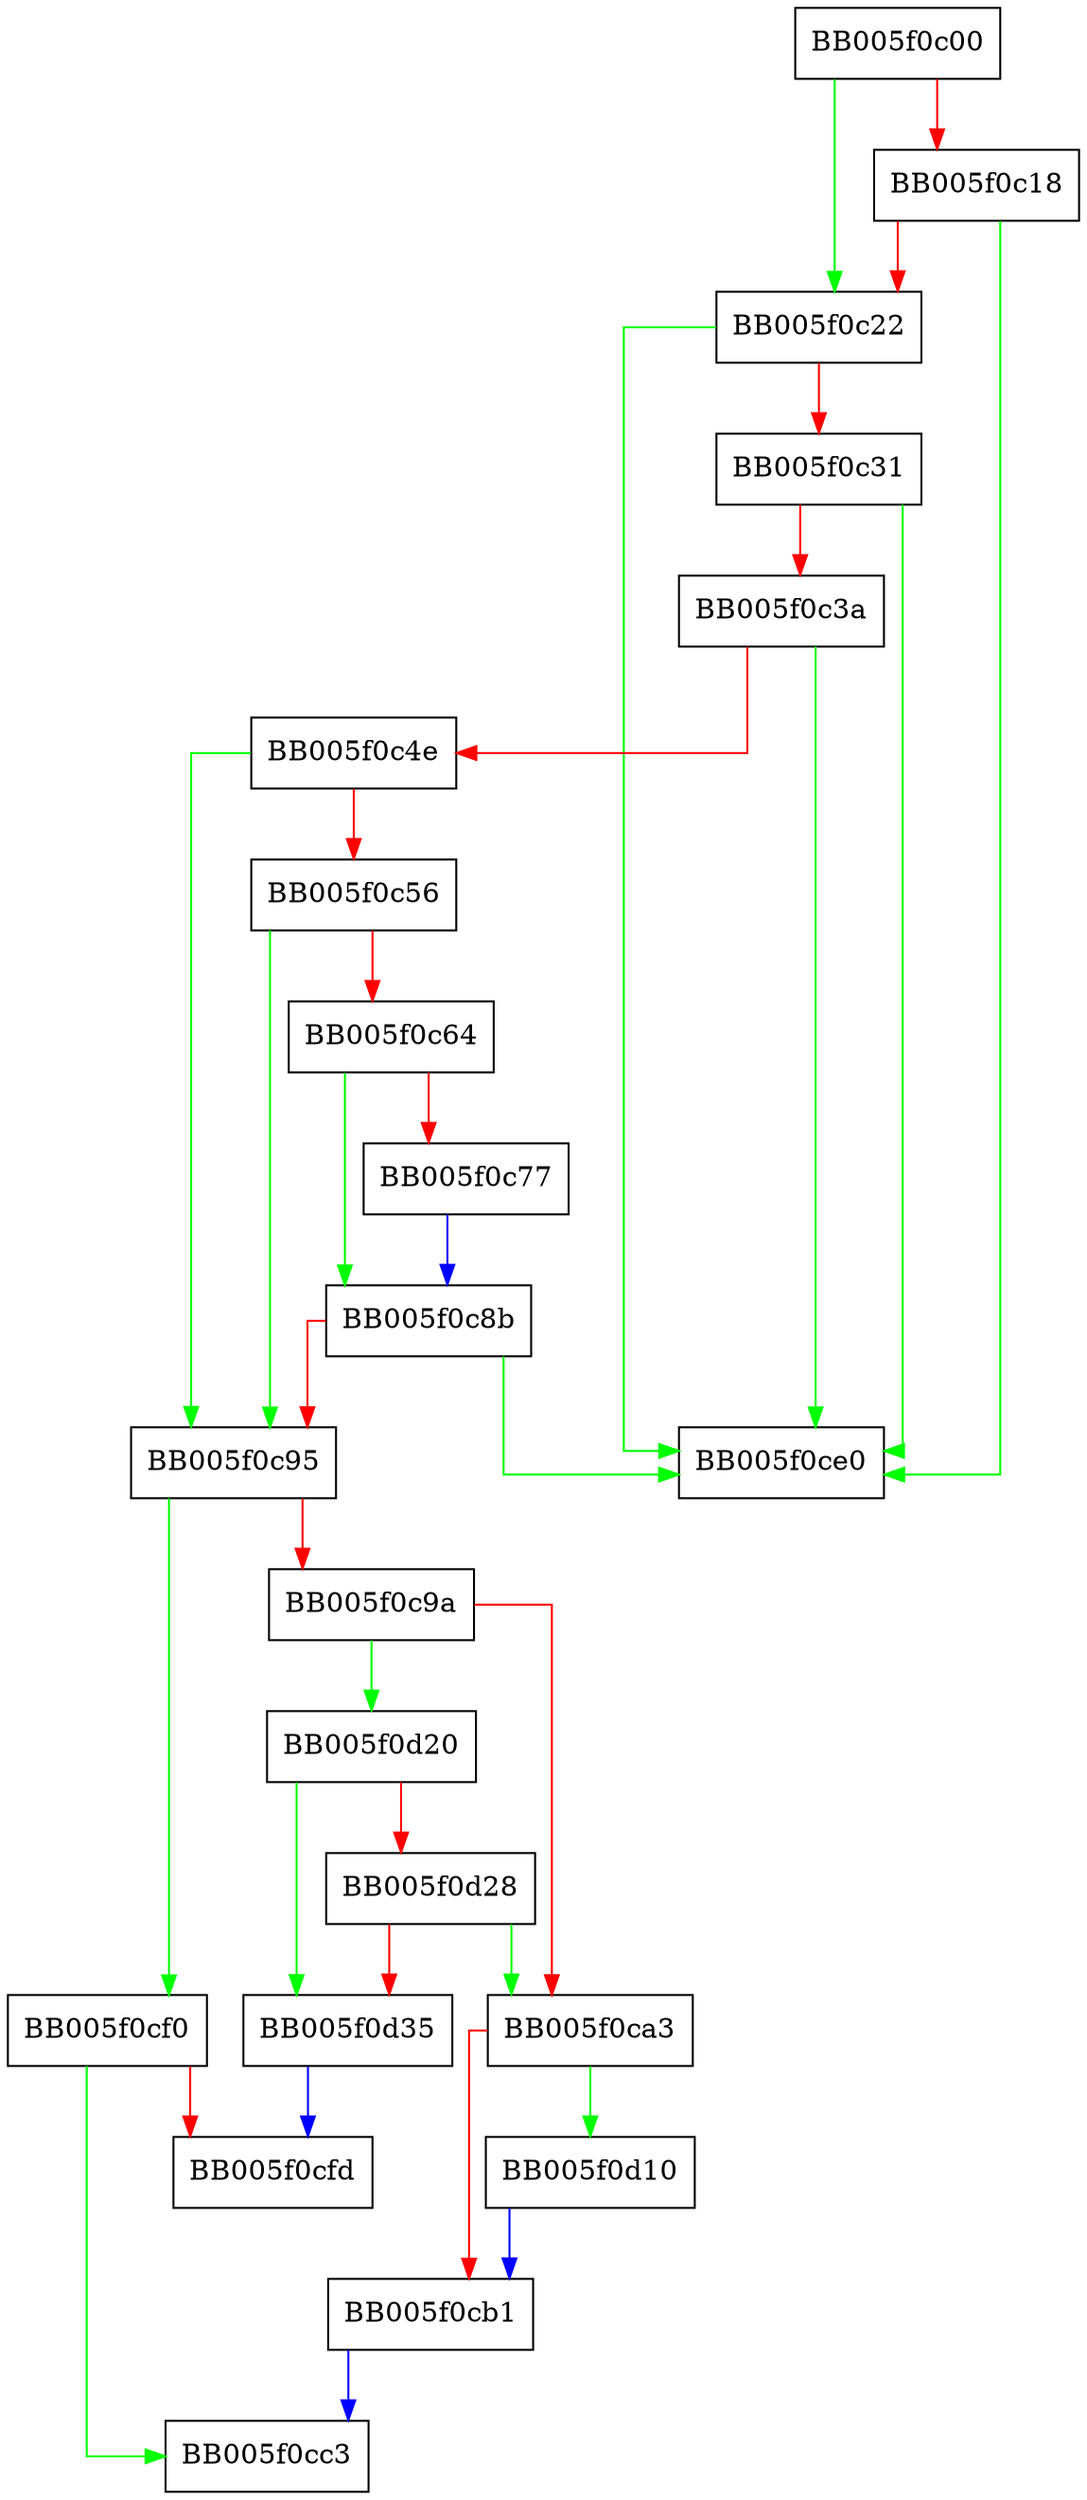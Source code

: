 digraph WPACKET_sub_reserve_bytes__ {
  node [shape="box"];
  graph [splines=ortho];
  BB005f0c00 -> BB005f0c22 [color="green"];
  BB005f0c00 -> BB005f0c18 [color="red"];
  BB005f0c18 -> BB005f0ce0 [color="green"];
  BB005f0c18 -> BB005f0c22 [color="red"];
  BB005f0c22 -> BB005f0ce0 [color="green"];
  BB005f0c22 -> BB005f0c31 [color="red"];
  BB005f0c31 -> BB005f0ce0 [color="green"];
  BB005f0c31 -> BB005f0c3a [color="red"];
  BB005f0c3a -> BB005f0ce0 [color="green"];
  BB005f0c3a -> BB005f0c4e [color="red"];
  BB005f0c4e -> BB005f0c95 [color="green"];
  BB005f0c4e -> BB005f0c56 [color="red"];
  BB005f0c56 -> BB005f0c95 [color="green"];
  BB005f0c56 -> BB005f0c64 [color="red"];
  BB005f0c64 -> BB005f0c8b [color="green"];
  BB005f0c64 -> BB005f0c77 [color="red"];
  BB005f0c77 -> BB005f0c8b [color="blue"];
  BB005f0c8b -> BB005f0ce0 [color="green"];
  BB005f0c8b -> BB005f0c95 [color="red"];
  BB005f0c95 -> BB005f0cf0 [color="green"];
  BB005f0c95 -> BB005f0c9a [color="red"];
  BB005f0c9a -> BB005f0d20 [color="green"];
  BB005f0c9a -> BB005f0ca3 [color="red"];
  BB005f0ca3 -> BB005f0d10 [color="green"];
  BB005f0ca3 -> BB005f0cb1 [color="red"];
  BB005f0cb1 -> BB005f0cc3 [color="blue"];
  BB005f0cf0 -> BB005f0cc3 [color="green"];
  BB005f0cf0 -> BB005f0cfd [color="red"];
  BB005f0d10 -> BB005f0cb1 [color="blue"];
  BB005f0d20 -> BB005f0d35 [color="green"];
  BB005f0d20 -> BB005f0d28 [color="red"];
  BB005f0d28 -> BB005f0ca3 [color="green"];
  BB005f0d28 -> BB005f0d35 [color="red"];
  BB005f0d35 -> BB005f0cfd [color="blue"];
}
